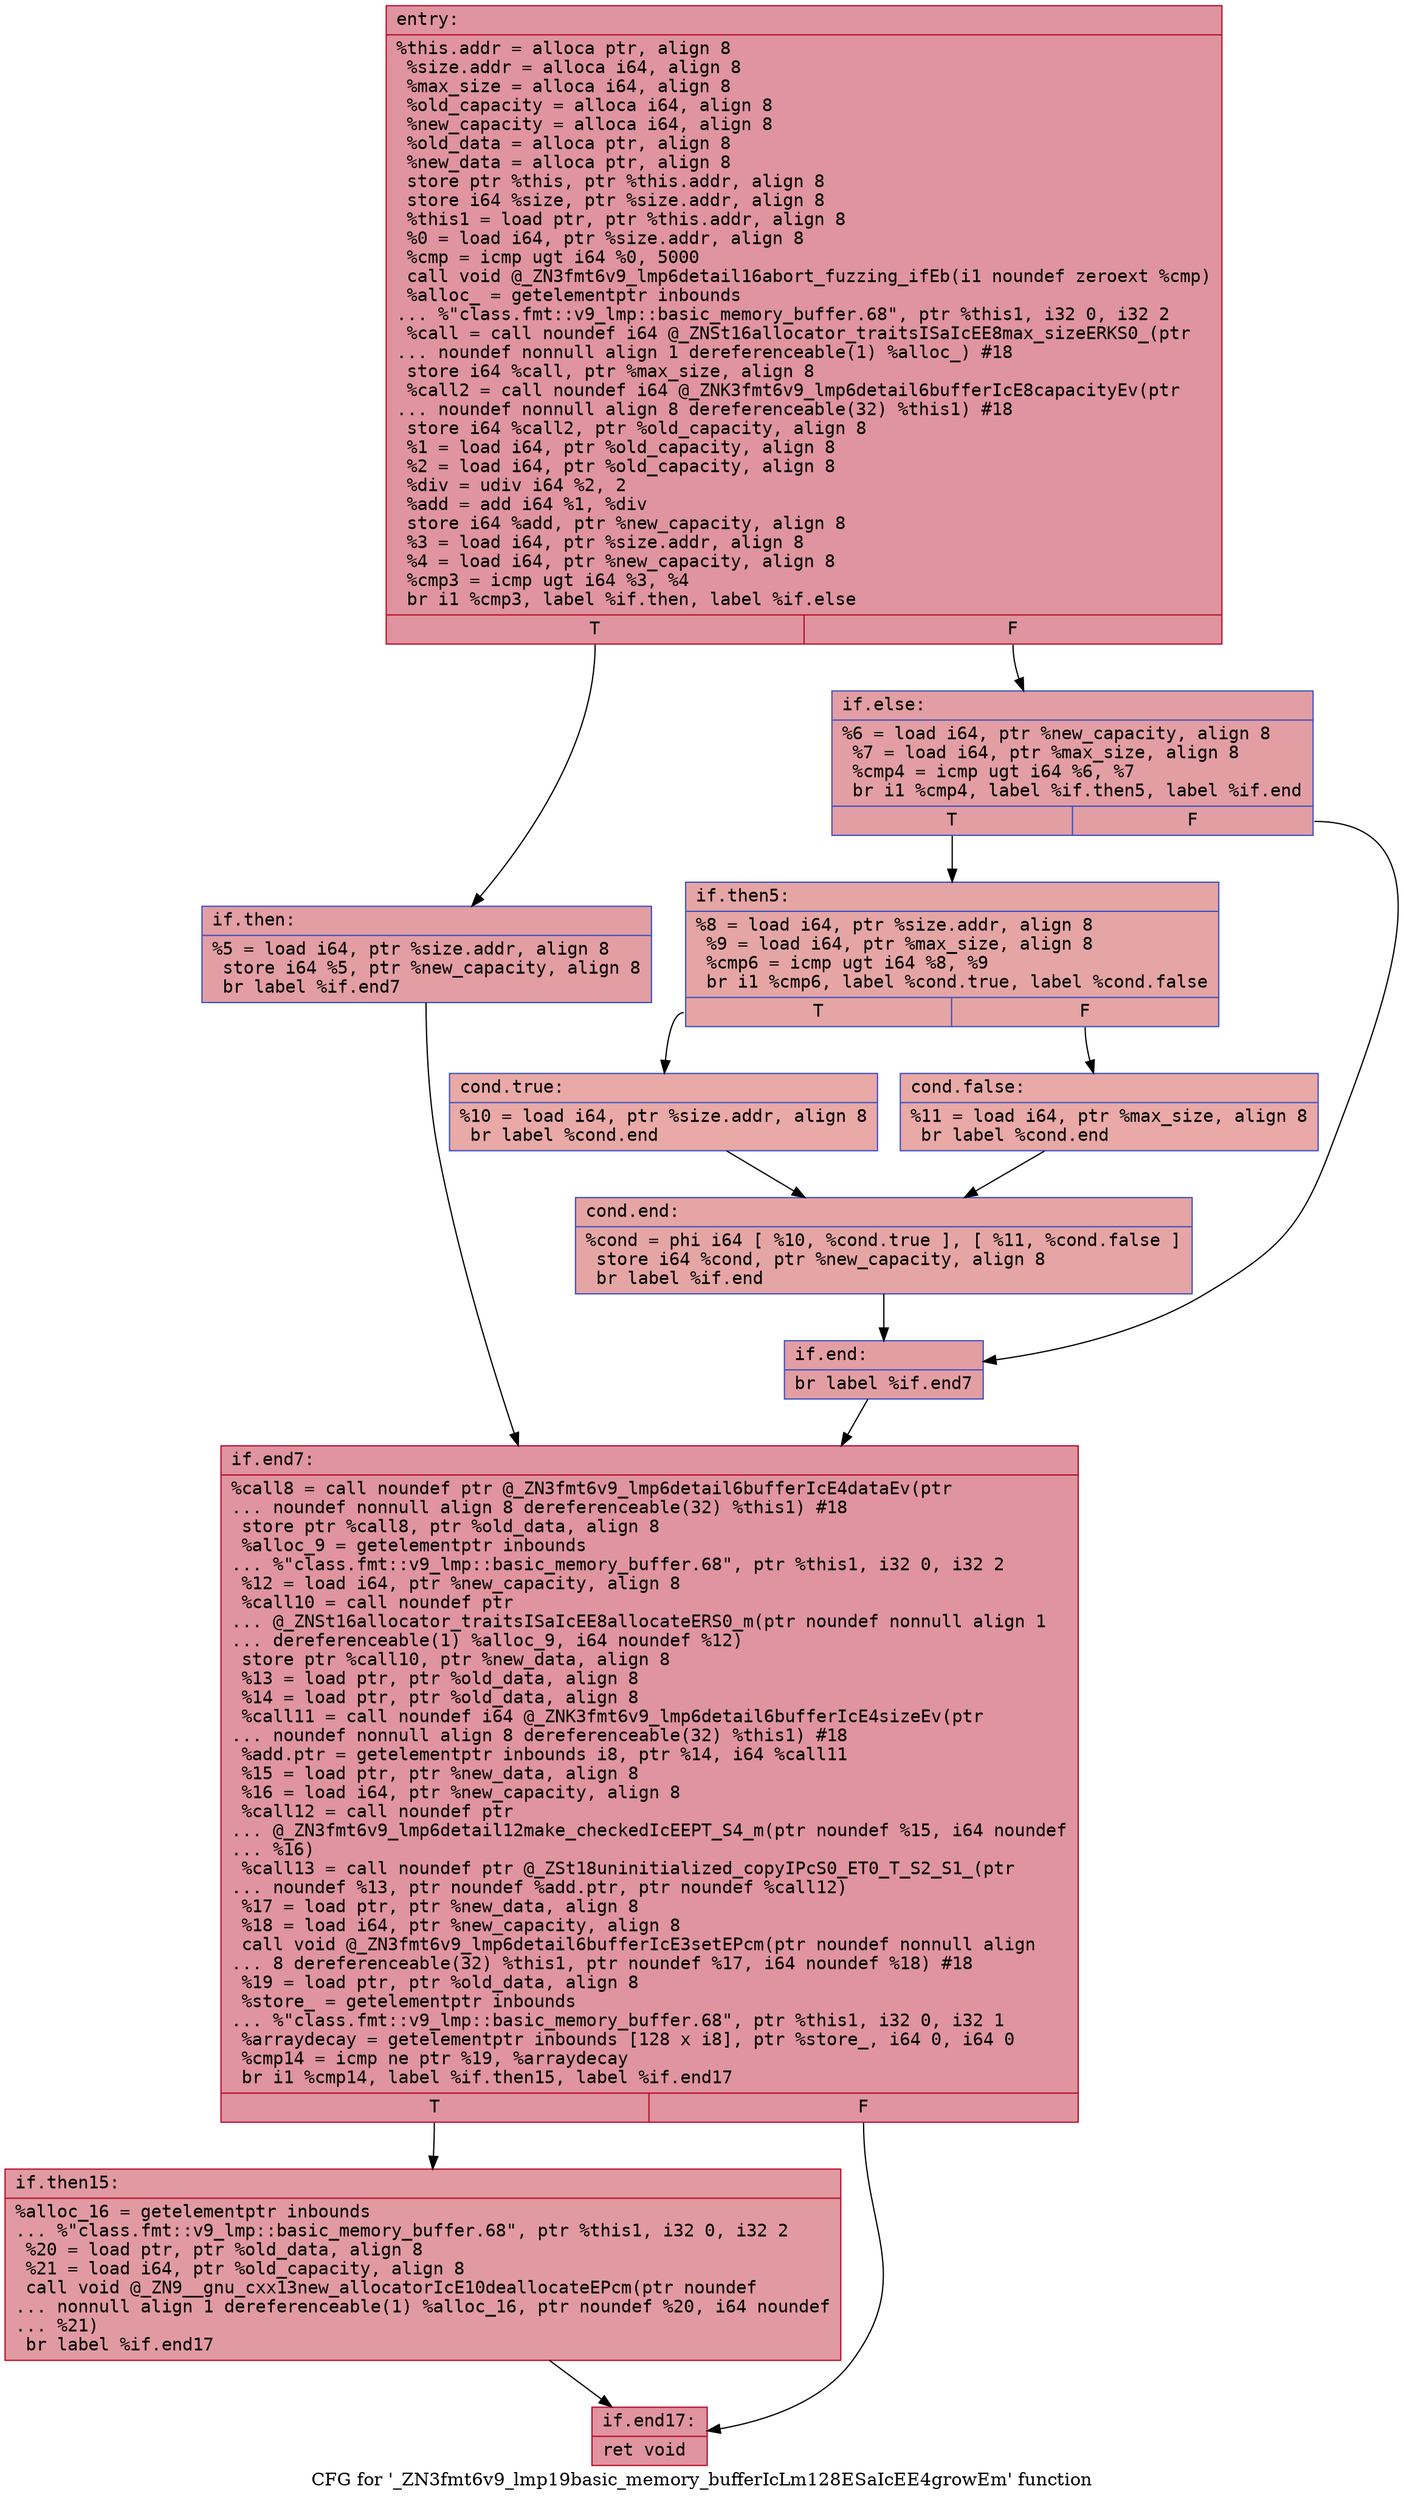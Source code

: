 digraph "CFG for '_ZN3fmt6v9_lmp19basic_memory_bufferIcLm128ESaIcEE4growEm' function" {
	label="CFG for '_ZN3fmt6v9_lmp19basic_memory_bufferIcLm128ESaIcEE4growEm' function";

	Node0x5584169cb720 [shape=record,color="#b70d28ff", style=filled, fillcolor="#b70d2870" fontname="Courier",label="{entry:\l|  %this.addr = alloca ptr, align 8\l  %size.addr = alloca i64, align 8\l  %max_size = alloca i64, align 8\l  %old_capacity = alloca i64, align 8\l  %new_capacity = alloca i64, align 8\l  %old_data = alloca ptr, align 8\l  %new_data = alloca ptr, align 8\l  store ptr %this, ptr %this.addr, align 8\l  store i64 %size, ptr %size.addr, align 8\l  %this1 = load ptr, ptr %this.addr, align 8\l  %0 = load i64, ptr %size.addr, align 8\l  %cmp = icmp ugt i64 %0, 5000\l  call void @_ZN3fmt6v9_lmp6detail16abort_fuzzing_ifEb(i1 noundef zeroext %cmp)\l  %alloc_ = getelementptr inbounds\l... %\"class.fmt::v9_lmp::basic_memory_buffer.68\", ptr %this1, i32 0, i32 2\l  %call = call noundef i64 @_ZNSt16allocator_traitsISaIcEE8max_sizeERKS0_(ptr\l... noundef nonnull align 1 dereferenceable(1) %alloc_) #18\l  store i64 %call, ptr %max_size, align 8\l  %call2 = call noundef i64 @_ZNK3fmt6v9_lmp6detail6bufferIcE8capacityEv(ptr\l... noundef nonnull align 8 dereferenceable(32) %this1) #18\l  store i64 %call2, ptr %old_capacity, align 8\l  %1 = load i64, ptr %old_capacity, align 8\l  %2 = load i64, ptr %old_capacity, align 8\l  %div = udiv i64 %2, 2\l  %add = add i64 %1, %div\l  store i64 %add, ptr %new_capacity, align 8\l  %3 = load i64, ptr %size.addr, align 8\l  %4 = load i64, ptr %new_capacity, align 8\l  %cmp3 = icmp ugt i64 %3, %4\l  br i1 %cmp3, label %if.then, label %if.else\l|{<s0>T|<s1>F}}"];
	Node0x5584169cb720:s0 -> Node0x5584169cca70[tooltip="entry -> if.then\nProbability 50.00%" ];
	Node0x5584169cb720:s1 -> Node0x5584169ccae0[tooltip="entry -> if.else\nProbability 50.00%" ];
	Node0x5584169cca70 [shape=record,color="#3d50c3ff", style=filled, fillcolor="#be242e70" fontname="Courier",label="{if.then:\l|  %5 = load i64, ptr %size.addr, align 8\l  store i64 %5, ptr %new_capacity, align 8\l  br label %if.end7\l}"];
	Node0x5584169cca70 -> Node0x5584169ccd20[tooltip="if.then -> if.end7\nProbability 100.00%" ];
	Node0x5584169ccae0 [shape=record,color="#3d50c3ff", style=filled, fillcolor="#be242e70" fontname="Courier",label="{if.else:\l|  %6 = load i64, ptr %new_capacity, align 8\l  %7 = load i64, ptr %max_size, align 8\l  %cmp4 = icmp ugt i64 %6, %7\l  br i1 %cmp4, label %if.then5, label %if.end\l|{<s0>T|<s1>F}}"];
	Node0x5584169ccae0:s0 -> Node0x5584169ccfb0[tooltip="if.else -> if.then5\nProbability 50.00%" ];
	Node0x5584169ccae0:s1 -> Node0x5584169cd030[tooltip="if.else -> if.end\nProbability 50.00%" ];
	Node0x5584169ccfb0 [shape=record,color="#3d50c3ff", style=filled, fillcolor="#c5333470" fontname="Courier",label="{if.then5:\l|  %8 = load i64, ptr %size.addr, align 8\l  %9 = load i64, ptr %max_size, align 8\l  %cmp6 = icmp ugt i64 %8, %9\l  br i1 %cmp6, label %cond.true, label %cond.false\l|{<s0>T|<s1>F}}"];
	Node0x5584169ccfb0:s0 -> Node0x5584169cc080[tooltip="if.then5 -> cond.true\nProbability 50.00%" ];
	Node0x5584169ccfb0:s1 -> Node0x5584169cc100[tooltip="if.then5 -> cond.false\nProbability 50.00%" ];
	Node0x5584169cc080 [shape=record,color="#3d50c3ff", style=filled, fillcolor="#ca3b3770" fontname="Courier",label="{cond.true:\l|  %10 = load i64, ptr %size.addr, align 8\l  br label %cond.end\l}"];
	Node0x5584169cc080 -> Node0x5584169cd6d0[tooltip="cond.true -> cond.end\nProbability 100.00%" ];
	Node0x5584169cc100 [shape=record,color="#3d50c3ff", style=filled, fillcolor="#ca3b3770" fontname="Courier",label="{cond.false:\l|  %11 = load i64, ptr %max_size, align 8\l  br label %cond.end\l}"];
	Node0x5584169cc100 -> Node0x5584169cd6d0[tooltip="cond.false -> cond.end\nProbability 100.00%" ];
	Node0x5584169cd6d0 [shape=record,color="#3d50c3ff", style=filled, fillcolor="#c5333470" fontname="Courier",label="{cond.end:\l|  %cond = phi i64 [ %10, %cond.true ], [ %11, %cond.false ]\l  store i64 %cond, ptr %new_capacity, align 8\l  br label %if.end\l}"];
	Node0x5584169cd6d0 -> Node0x5584169cd030[tooltip="cond.end -> if.end\nProbability 100.00%" ];
	Node0x5584169cd030 [shape=record,color="#3d50c3ff", style=filled, fillcolor="#be242e70" fontname="Courier",label="{if.end:\l|  br label %if.end7\l}"];
	Node0x5584169cd030 -> Node0x5584169ccd20[tooltip="if.end -> if.end7\nProbability 100.00%" ];
	Node0x5584169ccd20 [shape=record,color="#b70d28ff", style=filled, fillcolor="#b70d2870" fontname="Courier",label="{if.end7:\l|  %call8 = call noundef ptr @_ZN3fmt6v9_lmp6detail6bufferIcE4dataEv(ptr\l... noundef nonnull align 8 dereferenceable(32) %this1) #18\l  store ptr %call8, ptr %old_data, align 8\l  %alloc_9 = getelementptr inbounds\l... %\"class.fmt::v9_lmp::basic_memory_buffer.68\", ptr %this1, i32 0, i32 2\l  %12 = load i64, ptr %new_capacity, align 8\l  %call10 = call noundef ptr\l... @_ZNSt16allocator_traitsISaIcEE8allocateERS0_m(ptr noundef nonnull align 1\l... dereferenceable(1) %alloc_9, i64 noundef %12)\l  store ptr %call10, ptr %new_data, align 8\l  %13 = load ptr, ptr %old_data, align 8\l  %14 = load ptr, ptr %old_data, align 8\l  %call11 = call noundef i64 @_ZNK3fmt6v9_lmp6detail6bufferIcE4sizeEv(ptr\l... noundef nonnull align 8 dereferenceable(32) %this1) #18\l  %add.ptr = getelementptr inbounds i8, ptr %14, i64 %call11\l  %15 = load ptr, ptr %new_data, align 8\l  %16 = load i64, ptr %new_capacity, align 8\l  %call12 = call noundef ptr\l... @_ZN3fmt6v9_lmp6detail12make_checkedIcEEPT_S4_m(ptr noundef %15, i64 noundef\l... %16)\l  %call13 = call noundef ptr @_ZSt18uninitialized_copyIPcS0_ET0_T_S2_S1_(ptr\l... noundef %13, ptr noundef %add.ptr, ptr noundef %call12)\l  %17 = load ptr, ptr %new_data, align 8\l  %18 = load i64, ptr %new_capacity, align 8\l  call void @_ZN3fmt6v9_lmp6detail6bufferIcE3setEPcm(ptr noundef nonnull align\l... 8 dereferenceable(32) %this1, ptr noundef %17, i64 noundef %18) #18\l  %19 = load ptr, ptr %old_data, align 8\l  %store_ = getelementptr inbounds\l... %\"class.fmt::v9_lmp::basic_memory_buffer.68\", ptr %this1, i32 0, i32 1\l  %arraydecay = getelementptr inbounds [128 x i8], ptr %store_, i64 0, i64 0\l  %cmp14 = icmp ne ptr %19, %arraydecay\l  br i1 %cmp14, label %if.then15, label %if.end17\l|{<s0>T|<s1>F}}"];
	Node0x5584169ccd20:s0 -> Node0x5584169ce960[tooltip="if.end7 -> if.then15\nProbability 62.50%" ];
	Node0x5584169ccd20:s1 -> Node0x5584169ce9b0[tooltip="if.end7 -> if.end17\nProbability 37.50%" ];
	Node0x5584169ce960 [shape=record,color="#b70d28ff", style=filled, fillcolor="#bb1b2c70" fontname="Courier",label="{if.then15:\l|  %alloc_16 = getelementptr inbounds\l... %\"class.fmt::v9_lmp::basic_memory_buffer.68\", ptr %this1, i32 0, i32 2\l  %20 = load ptr, ptr %old_data, align 8\l  %21 = load i64, ptr %old_capacity, align 8\l  call void @_ZN9__gnu_cxx13new_allocatorIcE10deallocateEPcm(ptr noundef\l... nonnull align 1 dereferenceable(1) %alloc_16, ptr noundef %20, i64 noundef\l... %21)\l  br label %if.end17\l}"];
	Node0x5584169ce960 -> Node0x5584169ce9b0[tooltip="if.then15 -> if.end17\nProbability 100.00%" ];
	Node0x5584169ce9b0 [shape=record,color="#b70d28ff", style=filled, fillcolor="#b70d2870" fontname="Courier",label="{if.end17:\l|  ret void\l}"];
}
